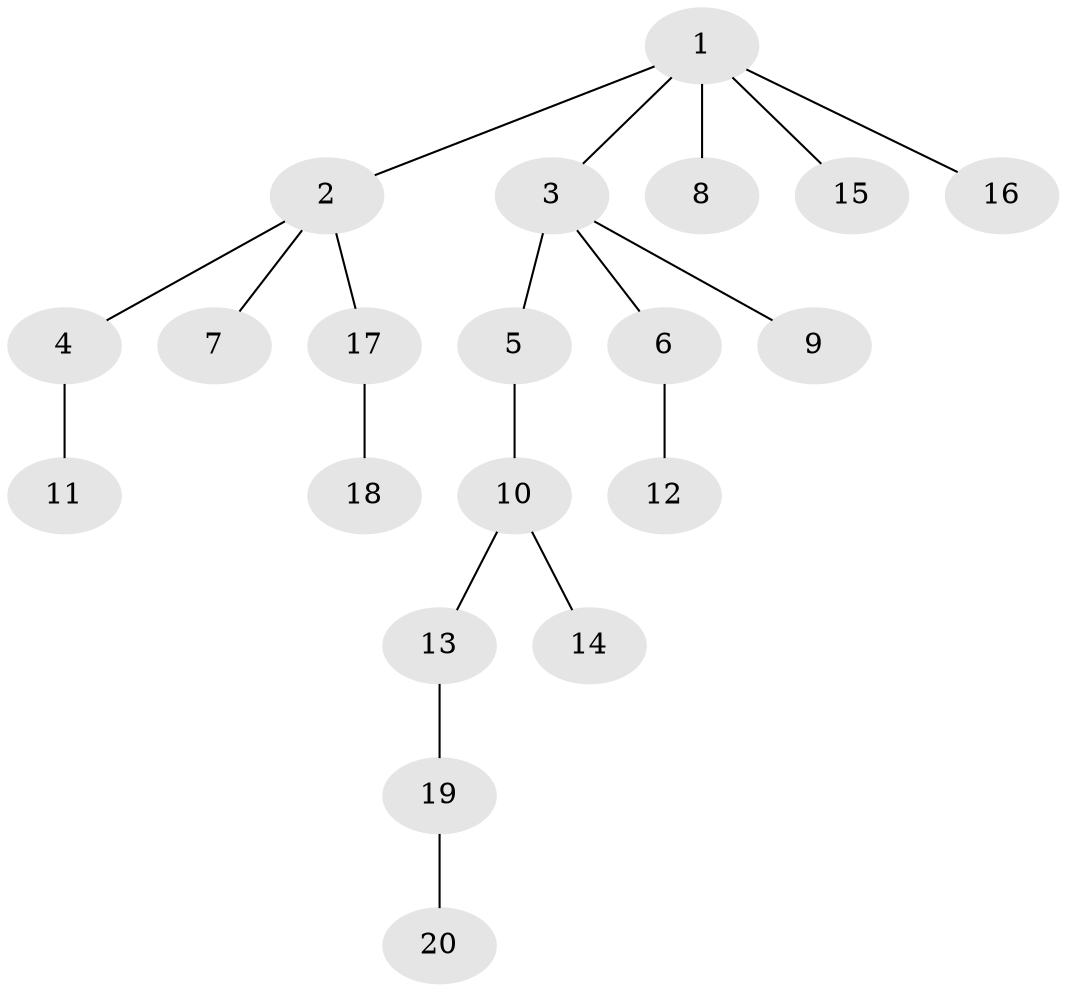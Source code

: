 // Generated by graph-tools (version 1.1) at 2025/46/02/15/25 05:46:28]
// undirected, 20 vertices, 19 edges
graph export_dot {
graph [start="1"]
  node [color=gray90,style=filled];
  1;
  2;
  3;
  4;
  5;
  6;
  7;
  8;
  9;
  10;
  11;
  12;
  13;
  14;
  15;
  16;
  17;
  18;
  19;
  20;
  1 -- 2;
  1 -- 3;
  1 -- 8;
  1 -- 15;
  1 -- 16;
  2 -- 4;
  2 -- 7;
  2 -- 17;
  3 -- 5;
  3 -- 6;
  3 -- 9;
  4 -- 11;
  5 -- 10;
  6 -- 12;
  10 -- 13;
  10 -- 14;
  13 -- 19;
  17 -- 18;
  19 -- 20;
}
